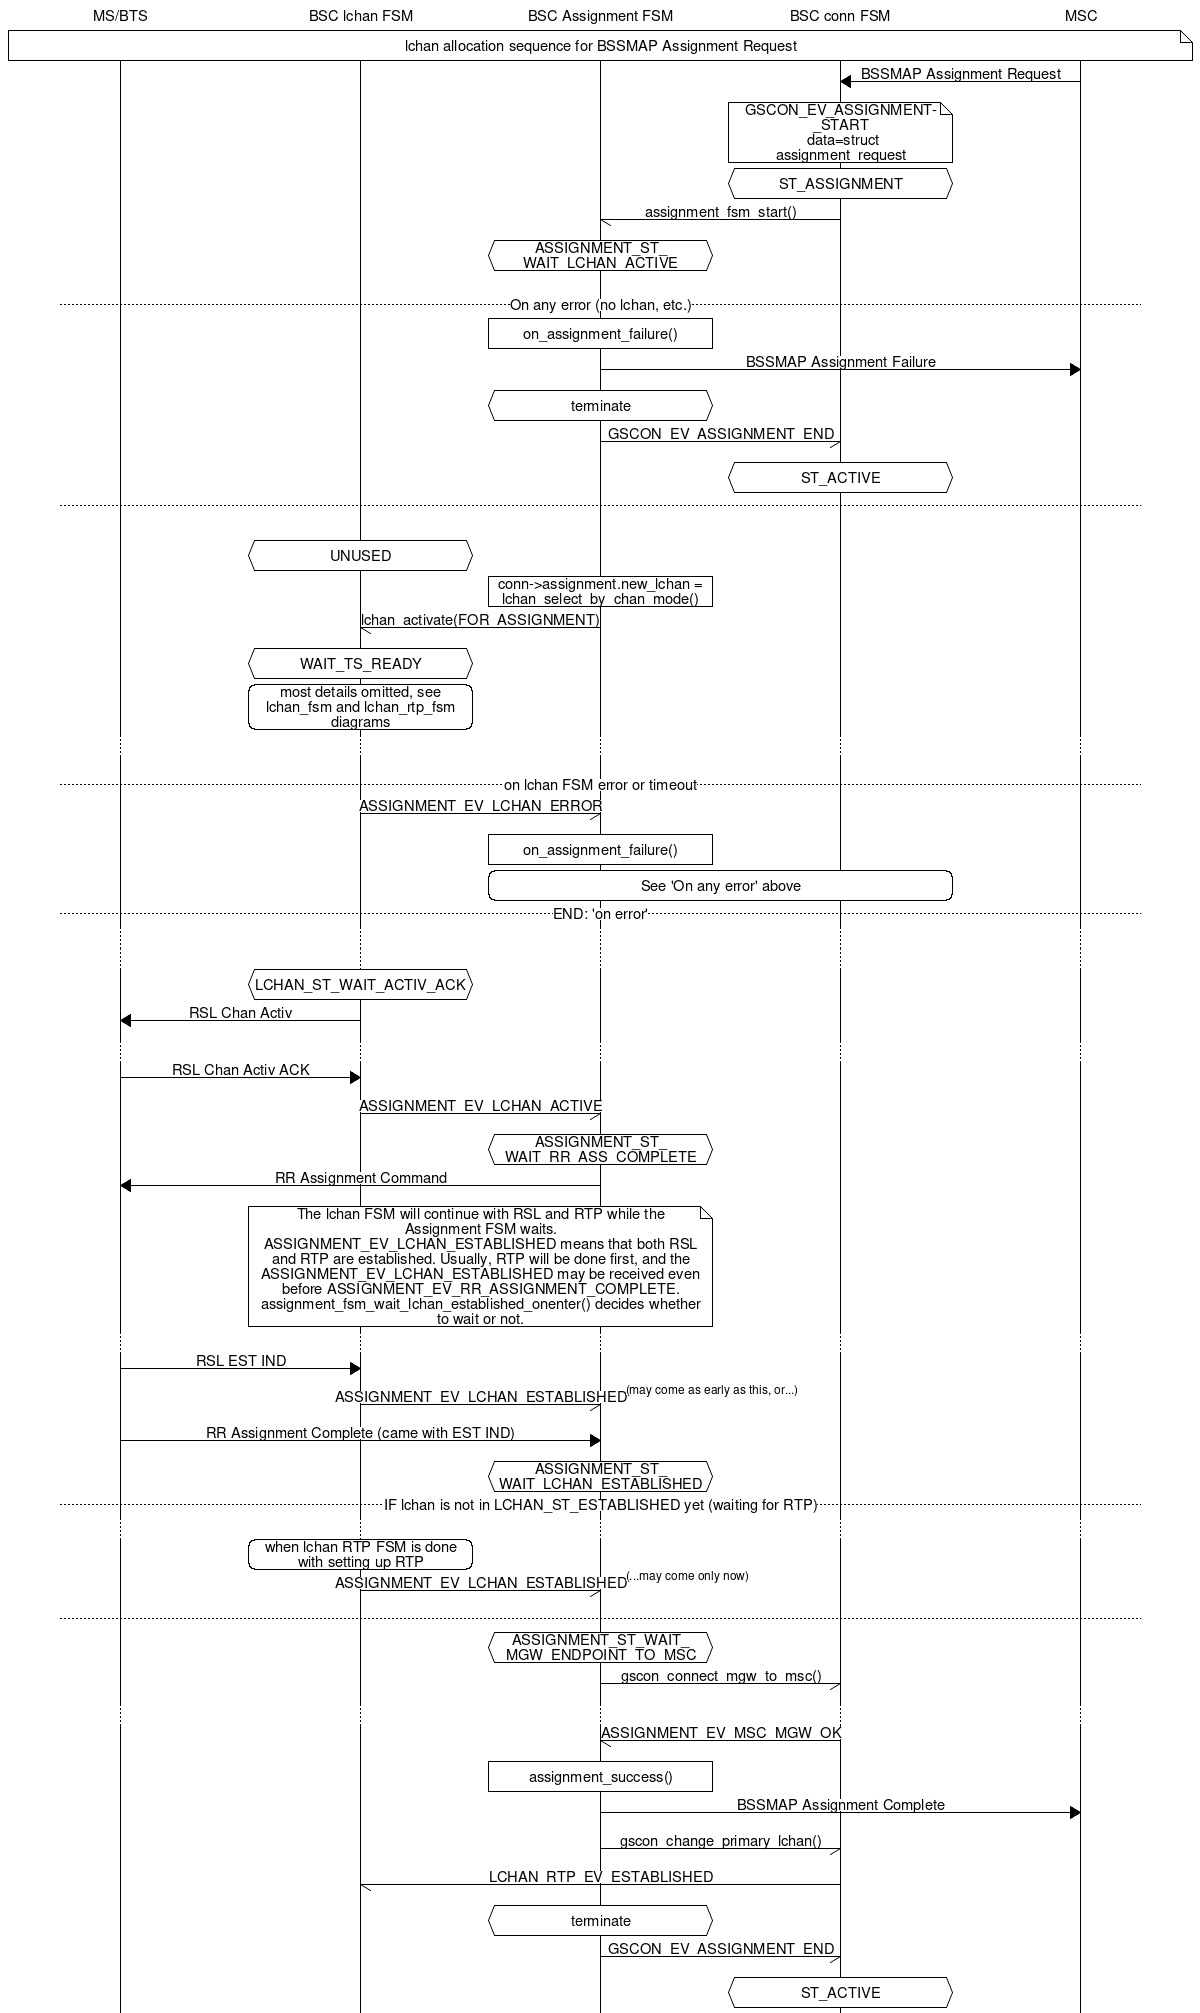 msc {
	hscale=2;
	ms [label="MS/BTS"], lchan[label="BSC lchan FSM"], ass[label="BSC Assignment FSM"],
	gscon[label="BSC conn FSM"], msc_[label="MSC"];

	ms note msc_ [label="lchan allocation sequence for BSSMAP Assignment Request"];

	gscon <= msc_ [label="BSSMAP Assignment Request"];
	gscon note gscon [label="GSCON_EV_ASSIGNMENT_START\n data=struct assignment_request"];
	gscon abox gscon [label="ST_ASSIGNMENT"];
	ass <- gscon [label="assignment_fsm_start()"];
	ass abox ass [label="ASSIGNMENT_ST_\nWAIT_LCHAN_ACTIVE"];

	|||;
	--- [label="On any error (no lchan, etc.)"];
	ass box ass [label="on_assignment_failure()"];
	ass => msc_ [label="BSSMAP Assignment Failure"];
	ass abox ass [label="terminate"];
	ass -> gscon [label="GSCON_EV_ASSIGNMENT_END"];
	gscon abox gscon [label="ST_ACTIVE"];
	---;
	|||;
	lchan abox lchan [label="UNUSED"];
	ass box ass [label="conn->assignment.new_lchan = lchan_select_by_chan_mode()"];
	lchan <- ass [label="lchan_activate(FOR_ASSIGNMENT)"];
	lchan abox lchan [label="WAIT_TS_READY"];
	lchan rbox lchan [label="most details omitted, see lchan_fsm and lchan_rtp_fsm diagrams"];
	...;
	|||;
	--- [label="on lchan FSM error or timeout"];
	lchan -> ass [label="ASSIGNMENT_EV_LCHAN_ERROR"];
	ass box ass [label="on_assignment_failure()"];
	ass rbox gscon [label="See 'On any error' above"];
	--- [label="END: 'on error'"];
	...;
	...;

	lchan abox lchan [label="LCHAN_ST_WAIT_ACTIV_ACK"];
	ms <= lchan [label="RSL Chan Activ"];
	...;
	ms => lchan [label="RSL Chan Activ ACK"];
	lchan -> ass [label="ASSIGNMENT_EV_LCHAN_ACTIVE"];
	ass abox ass [label="ASSIGNMENT_ST_\nWAIT_RR_ASS_COMPLETE"];
	ms <= ass [label="RR Assignment Command"];
	lchan note ass [label="The lchan FSM will continue with RSL and RTP while the Assignment FSM waits.
		ASSIGNMENT_EV_LCHAN_ESTABLISHED means that both RSL and RTP are established.
		Usually, RTP will be done first, and the ASSIGNMENT_EV_LCHAN_ESTABLISHED may be
		received even before ASSIGNMENT_EV_RR_ASSIGNMENT_COMPLETE.
		assignment_fsm_wait_lchan_established_onenter() decides whether to wait or not."];
	...;
	ms => lchan [label="RSL EST IND"];
	lchan -> ass [label="ASSIGNMENT_EV_LCHAN_ESTABLISHED",ID="(may come as early as this, or...)"];
	ms => ass [label="RR Assignment Complete (came with EST IND)"];
	ass abox ass [label="ASSIGNMENT_ST_\nWAIT_LCHAN_ESTABLISHED"];
	--- [label="IF lchan is not in LCHAN_ST_ESTABLISHED yet (waiting for RTP)"];
	...;
	lchan rbox lchan [label="when lchan RTP FSM is done with setting up RTP"];
	lchan -> ass [label="ASSIGNMENT_EV_LCHAN_ESTABLISHED",ID="(...may come only now)"];
	---;
	ass abox ass [label="ASSIGNMENT_ST_WAIT_\nMGW_ENDPOINT_TO_MSC"];
	ass -> gscon [label="gscon_connect_mgw_to_msc()"];
	...;
	ass <- gscon [label="ASSIGNMENT_EV_MSC_MGW_OK"];
	ass box ass [label="assignment_success()"];
	ass => msc_ [label="BSSMAP Assignment Complete"];
	ass -> gscon [label="gscon_change_primary_lchan()"];
	lchan <- gscon [label="LCHAN_RTP_EV_ESTABLISHED"];
	ass abox ass [label="terminate"];
	ass -> gscon [label="GSCON_EV_ASSIGNMENT_END"];
	gscon abox gscon [label="ST_ACTIVE"];

}
